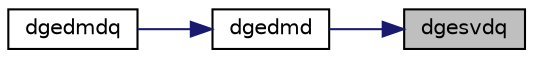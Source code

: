 digraph "dgesvdq"
{
 // LATEX_PDF_SIZE
  edge [fontname="Helvetica",fontsize="10",labelfontname="Helvetica",labelfontsize="10"];
  node [fontname="Helvetica",fontsize="10",shape=record];
  rankdir="RL";
  Node1 [label="dgesvdq",height=0.2,width=0.4,color="black", fillcolor="grey75", style="filled", fontcolor="black",tooltip="DGESVDQ computes the singular value decomposition (SVD) with a QR-Preconditioned QR SVD Method for GE..."];
  Node1 -> Node2 [dir="back",color="midnightblue",fontsize="10",style="solid",fontname="Helvetica"];
  Node2 [label="dgedmd",height=0.2,width=0.4,color="black", fillcolor="white", style="filled",URL="$dgedmd_8f90.html#a873ebfba3e94c6200e9f6da79644abb1",tooltip="DGEDMD computes the Dynamic Mode Decomposition (DMD) for a pair of data snapshot matrices."];
  Node2 -> Node3 [dir="back",color="midnightblue",fontsize="10",style="solid",fontname="Helvetica"];
  Node3 [label="dgedmdq",height=0.2,width=0.4,color="black", fillcolor="white", style="filled",URL="$dgedmdq_8f90.html#a6c9d2f77b73a03970b6e05984167644f",tooltip="DGEDMDQ computes the Dynamic Mode Decomposition (DMD) for a pair of data snapshot matrices."];
}
